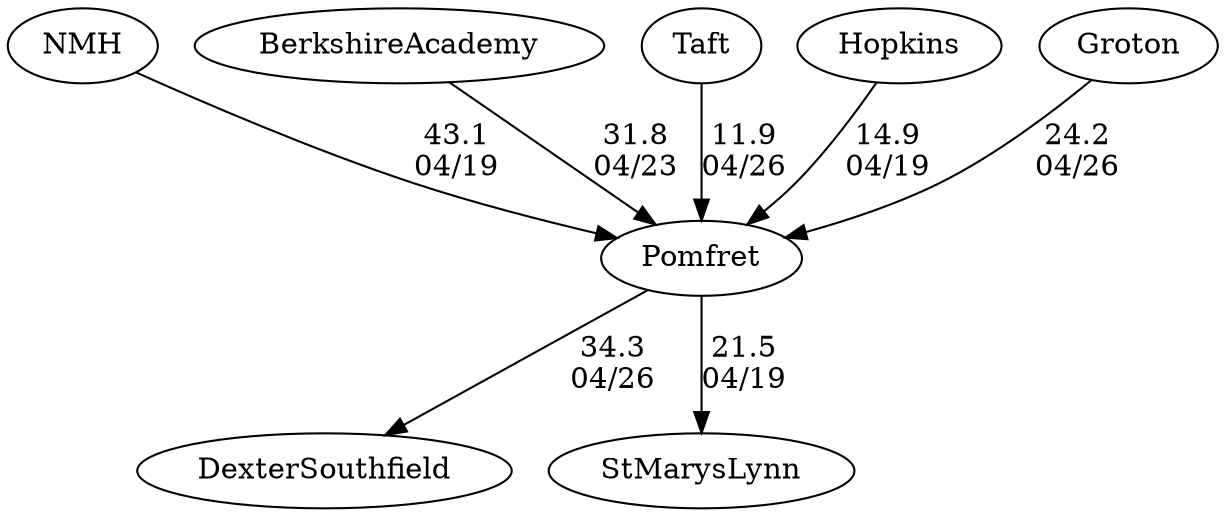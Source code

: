 digraph girls2foursPomfret {Pomfret [URL="girls2foursPomfretPomfret.html"];NMH [URL="girls2foursPomfretNMH.html"];BerkshireAcademy [URL="girls2foursPomfretBerkshireAcademy.html"];DexterSouthfield [URL="girls2foursPomfretDexterSouthfield.html"];StMarysLynn [URL="girls2foursPomfretStMarysLynn.html"];Taft [URL="girls2foursPomfretTaft.html"];Hopkins [URL="girls2foursPomfretHopkins.html"];Groton [URL="girls2foursPomfretGroton.html"];Groton -> Pomfret[label="24.2
04/26", weight="76", tooltip="NEIRA Girls Fours, Pomfret v. Dexter-Southfield, Groton, Taft			
Distance: 1500m Conditions: Tailwind (9-12mph) with occasional gusts. Good water for first 500-700 meters, increasing chop for second half of race. Overall, decent conditions. Comments: Alternated races with boys. Order of girls races: G4, G3, G2, G1.
None", URL="https://www.row2k.com/results/resultspage.cfm?UID=5150789F21FD9599874CA9451EBDC220&cat=1", random="random"]; 
Taft -> Pomfret[label="11.9
04/26", weight="89", tooltip="NEIRA Girls Fours, Pomfret v. Dexter-Southfield, Groton, Taft			
Distance: 1500m Conditions: Tailwind (9-12mph) with occasional gusts. Good water for first 500-700 meters, increasing chop for second half of race. Overall, decent conditions. Comments: Alternated races with boys. Order of girls races: G4, G3, G2, G1.
None", URL="https://www.row2k.com/results/resultspage.cfm?UID=5150789F21FD9599874CA9451EBDC220&cat=1", random="random"]; 
Pomfret -> DexterSouthfield[label="34.3
04/26", weight="66", tooltip="NEIRA Girls Fours, Pomfret v. Dexter-Southfield, Groton, Taft			
Distance: 1500m Conditions: Tailwind (9-12mph) with occasional gusts. Good water for first 500-700 meters, increasing chop for second half of race. Overall, decent conditions. Comments: Alternated races with boys. Order of girls races: G4, G3, G2, G1.
None", URL="https://www.row2k.com/results/resultspage.cfm?UID=5150789F21FD9599874CA9451EBDC220&cat=1", random="random"]; 
NMH -> Pomfret[label="43.1
04/19", weight="57", tooltip="NEIRA Girls Fours, Pomfret vs. Hopkins, NMB, St. Mary's-Lynn			
Distance: 1500m Conditions: Consistent crossing tailwind (~7-13MPH), with occasional stronger gusts. Light chop after the first 500M. Hopkins' oar popped out of the oarlock in the 3rd boat race in the last 200m and they had to stop to reset for a few seconds. Comments: Tailwinds increased somewhat during the course of racing. Order of girls races: G1, G4, G3, G2, G5. (There was an hour and fifteen minutes between the G2 and G5 race. 15 minutes between the other four races.)
None", URL="https://www.row2k.com/results/resultspage.cfm?UID=4DE358C946007063FCBBB37DE8C21C1A&cat=1", random="random"]; 
Hopkins -> Pomfret[label="14.9
04/19", weight="86", tooltip="NEIRA Girls Fours, Pomfret vs. Hopkins, NMB, St. Mary's-Lynn			
Distance: 1500m Conditions: Consistent crossing tailwind (~7-13MPH), with occasional stronger gusts. Light chop after the first 500M. Hopkins' oar popped out of the oarlock in the 3rd boat race in the last 200m and they had to stop to reset for a few seconds. Comments: Tailwinds increased somewhat during the course of racing. Order of girls races: G1, G4, G3, G2, G5. (There was an hour and fifteen minutes between the G2 and G5 race. 15 minutes between the other four races.)
None", URL="https://www.row2k.com/results/resultspage.cfm?UID=4DE358C946007063FCBBB37DE8C21C1A&cat=1", random="random"]; 
Pomfret -> StMarysLynn[label="21.5
04/19", weight="79", tooltip="NEIRA Girls Fours, Pomfret vs. Hopkins, NMB, St. Mary's-Lynn			
Distance: 1500m Conditions: Consistent crossing tailwind (~7-13MPH), with occasional stronger gusts. Light chop after the first 500M. Hopkins' oar popped out of the oarlock in the 3rd boat race in the last 200m and they had to stop to reset for a few seconds. Comments: Tailwinds increased somewhat during the course of racing. Order of girls races: G1, G4, G3, G2, G5. (There was an hour and fifteen minutes between the G2 and G5 race. 15 minutes between the other four races.)
None", URL="https://www.row2k.com/results/resultspage.cfm?UID=4DE358C946007063FCBBB37DE8C21C1A&cat=1", random="random"]; 
BerkshireAcademy -> Pomfret[label="31.8
04/23", weight="69", tooltip="NEIRA Girls Fours, Pomfret v. Berkshire, Marianapolis			
Distance: 1500m Conditions: 8MPH headwind, stronger gusts in the first 500. Occasional gusty crosswinds, light chop, but generally good water. Comments: Alternated races with boys. Order of girls races: G3, G2, G1, G4. The 3rd boat race had to restart because of an over-the-head crab in the first 100m in the Berkshire boat.
None", URL="https://www.row2k.com/results/resultspage.cfm?UID=E5F9B2C1554A1FBD0FEB68B2E09DEB28&cat=1", random="random"]}